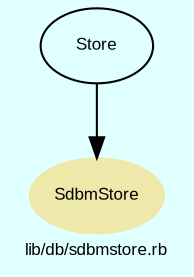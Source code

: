 digraph TopLevel {
    compound = true
    bgcolor = lightcyan1
    fontname = Arial
    fontsize = 8
    label = "lib/db/sdbmstore.rb"
    node [
        fontname = Arial,
        fontsize = 8,
        color = black
    ]

    SdbmStore [
        fontcolor = black,
        URL = "classes/SdbmStore.html",
        shape = ellipse,
        color = palegoldenrod,
        style = filled,
        label = "SdbmStore"
    ]

    Store [
        URL = "classes/Store.html",
        label = "Store"
    ]

    Store -> SdbmStore [

    ]

}

